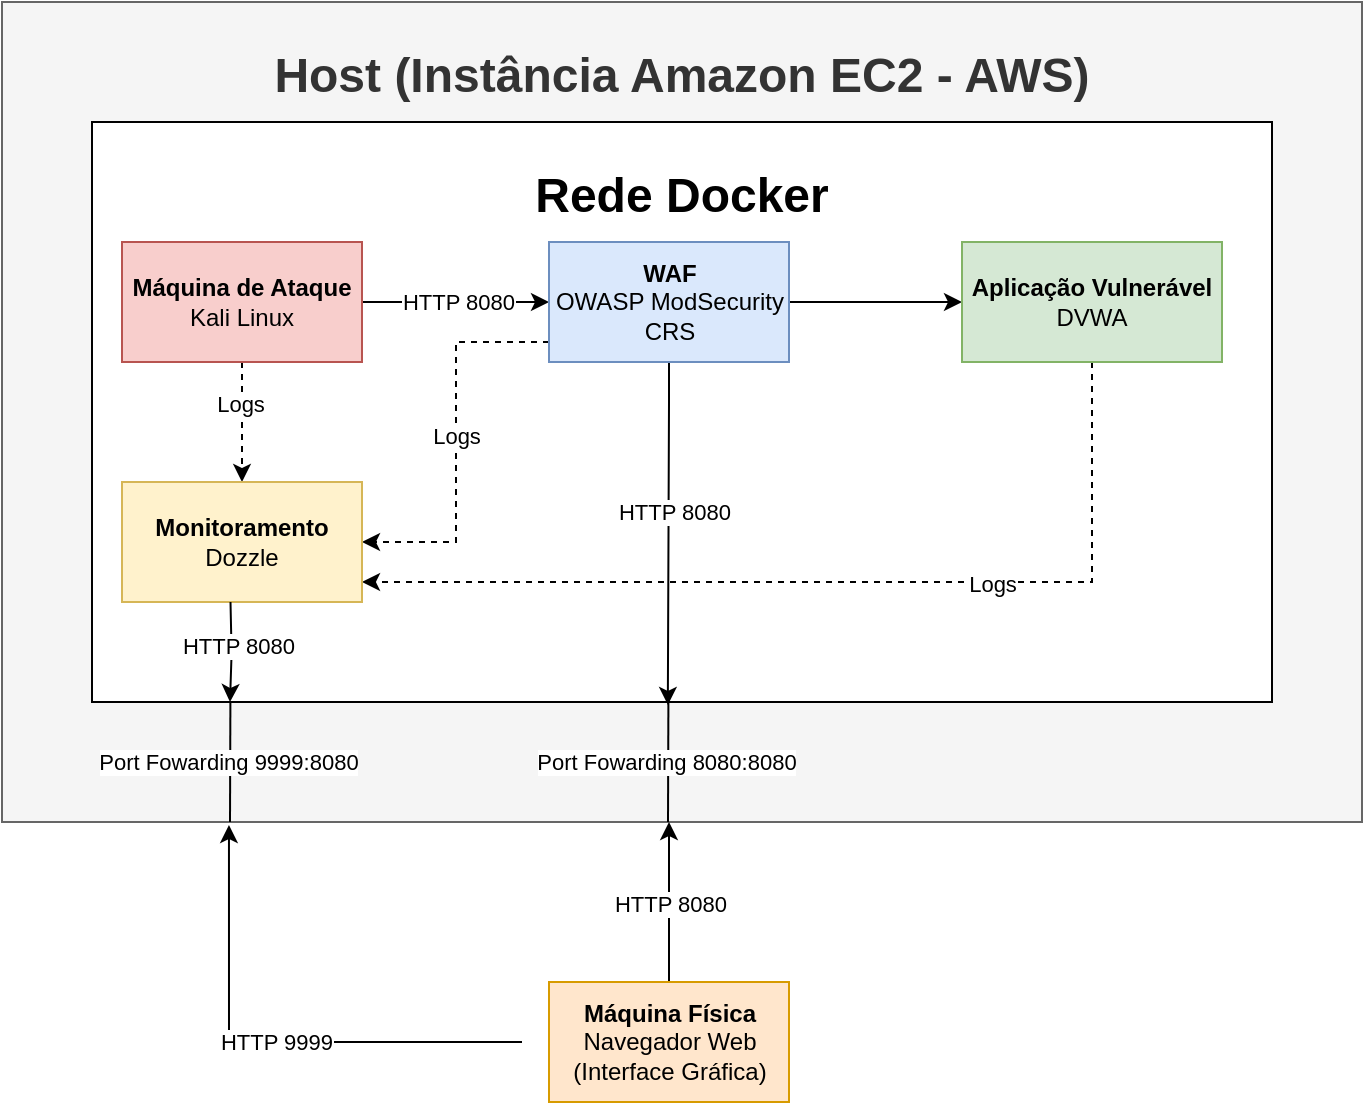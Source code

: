 <mxfile version="28.2.3">
  <diagram name="Página-1" id="sIRy0Af3gJCsxvbdjIeV">
    <mxGraphModel dx="1042" dy="1731" grid="1" gridSize="10" guides="1" tooltips="1" connect="1" arrows="1" fold="1" page="1" pageScale="1" pageWidth="827" pageHeight="1169" math="0" shadow="0">
      <root>
        <mxCell id="0" />
        <mxCell id="1" parent="0" />
        <mxCell id="0TjJ9HCO6MqigcVBuKSG-15" style="edgeStyle=orthogonalEdgeStyle;rounded=0;orthogonalLoop=1;jettySize=auto;html=1;exitX=0.5;exitY=1;exitDx=0;exitDy=0;" edge="1" parent="1" source="0TjJ9HCO6MqigcVBuKSG-11" target="0TjJ9HCO6MqigcVBuKSG-4">
          <mxGeometry relative="1" as="geometry" />
        </mxCell>
        <mxCell id="0TjJ9HCO6MqigcVBuKSG-11" value="&lt;h1&gt;Host (Instância Amazon EC2 - AWS)&lt;/h1&gt;" style="rounded=0;whiteSpace=wrap;html=1;verticalAlign=top;fillColor=#f5f5f5;fontColor=#333333;strokeColor=#666666;" vertex="1" parent="1">
          <mxGeometry x="100" y="-20" width="680" height="410" as="geometry" />
        </mxCell>
        <mxCell id="0TjJ9HCO6MqigcVBuKSG-4" value="&lt;h1&gt;Rede Docker&lt;/h1&gt;" style="rounded=0;whiteSpace=wrap;html=1;verticalAlign=top;" vertex="1" parent="1">
          <mxGeometry x="145" y="40" width="590" height="290" as="geometry" />
        </mxCell>
        <mxCell id="0TjJ9HCO6MqigcVBuKSG-5" style="edgeStyle=orthogonalEdgeStyle;rounded=0;orthogonalLoop=1;jettySize=auto;html=1;" edge="1" parent="1" source="0TjJ9HCO6MqigcVBuKSG-1" target="0TjJ9HCO6MqigcVBuKSG-2">
          <mxGeometry relative="1" as="geometry" />
        </mxCell>
        <mxCell id="0TjJ9HCO6MqigcVBuKSG-6" value="HTTP 8080" style="edgeLabel;html=1;align=center;verticalAlign=middle;resizable=0;points=[];" vertex="1" connectable="0" parent="0TjJ9HCO6MqigcVBuKSG-5">
          <mxGeometry x="0.014" relative="1" as="geometry">
            <mxPoint as="offset" />
          </mxGeometry>
        </mxCell>
        <mxCell id="0TjJ9HCO6MqigcVBuKSG-34" style="edgeStyle=orthogonalEdgeStyle;rounded=0;orthogonalLoop=1;jettySize=auto;html=1;dashed=1;" edge="1" parent="1" source="0TjJ9HCO6MqigcVBuKSG-1" target="0TjJ9HCO6MqigcVBuKSG-9">
          <mxGeometry relative="1" as="geometry" />
        </mxCell>
        <mxCell id="0TjJ9HCO6MqigcVBuKSG-40" value="Logs" style="edgeLabel;html=1;align=center;verticalAlign=middle;resizable=0;points=[];" vertex="1" connectable="0" parent="0TjJ9HCO6MqigcVBuKSG-34">
          <mxGeometry x="-0.293" y="-1" relative="1" as="geometry">
            <mxPoint as="offset" />
          </mxGeometry>
        </mxCell>
        <mxCell id="0TjJ9HCO6MqigcVBuKSG-1" value="&lt;b&gt;Máquina de Ataque&lt;/b&gt;&lt;br&gt;Kali Linux" style="rounded=0;whiteSpace=wrap;html=1;fillColor=#f8cecc;strokeColor=#b85450;" vertex="1" parent="1">
          <mxGeometry x="160" y="100" width="120" height="60" as="geometry" />
        </mxCell>
        <mxCell id="0TjJ9HCO6MqigcVBuKSG-7" style="edgeStyle=orthogonalEdgeStyle;rounded=0;orthogonalLoop=1;jettySize=auto;html=1;" edge="1" parent="1" source="0TjJ9HCO6MqigcVBuKSG-2" target="0TjJ9HCO6MqigcVBuKSG-3">
          <mxGeometry relative="1" as="geometry" />
        </mxCell>
        <mxCell id="0TjJ9HCO6MqigcVBuKSG-21" value="" style="edgeStyle=orthogonalEdgeStyle;rounded=0;orthogonalLoop=1;jettySize=auto;html=1;entryX=0.488;entryY=1.005;entryDx=0;entryDy=0;entryPerimeter=0;" edge="1" parent="1" source="0TjJ9HCO6MqigcVBuKSG-2" target="0TjJ9HCO6MqigcVBuKSG-4">
          <mxGeometry relative="1" as="geometry">
            <mxPoint x="433.5" y="270" as="targetPoint" />
          </mxGeometry>
        </mxCell>
        <mxCell id="0TjJ9HCO6MqigcVBuKSG-22" value="HTTP 8080" style="edgeLabel;html=1;align=center;verticalAlign=middle;resizable=0;points=[];" vertex="1" connectable="0" parent="0TjJ9HCO6MqigcVBuKSG-21">
          <mxGeometry x="-0.126" y="3" relative="1" as="geometry">
            <mxPoint as="offset" />
          </mxGeometry>
        </mxCell>
        <mxCell id="0TjJ9HCO6MqigcVBuKSG-36" style="edgeStyle=orthogonalEdgeStyle;rounded=0;orthogonalLoop=1;jettySize=auto;html=1;entryX=1;entryY=0.5;entryDx=0;entryDy=0;dashed=1;" edge="1" parent="1" source="0TjJ9HCO6MqigcVBuKSG-2" target="0TjJ9HCO6MqigcVBuKSG-9">
          <mxGeometry relative="1" as="geometry">
            <Array as="points">
              <mxPoint x="327" y="150" />
              <mxPoint x="327" y="250" />
            </Array>
          </mxGeometry>
        </mxCell>
        <mxCell id="0TjJ9HCO6MqigcVBuKSG-39" value="Logs" style="edgeLabel;html=1;align=center;verticalAlign=middle;resizable=0;points=[];" vertex="1" connectable="0" parent="0TjJ9HCO6MqigcVBuKSG-36">
          <mxGeometry x="-0.032" relative="1" as="geometry">
            <mxPoint as="offset" />
          </mxGeometry>
        </mxCell>
        <mxCell id="0TjJ9HCO6MqigcVBuKSG-2" value="&lt;b&gt;WAF&lt;/b&gt;&lt;br&gt;OWASP ModSecurity CRS" style="rounded=0;whiteSpace=wrap;html=1;fillColor=#dae8fc;strokeColor=#6c8ebf;" vertex="1" parent="1">
          <mxGeometry x="373.5" y="100" width="120" height="60" as="geometry" />
        </mxCell>
        <mxCell id="0TjJ9HCO6MqigcVBuKSG-37" style="edgeStyle=orthogonalEdgeStyle;rounded=0;orthogonalLoop=1;jettySize=auto;html=1;dashed=1;" edge="1" parent="1" source="0TjJ9HCO6MqigcVBuKSG-3" target="0TjJ9HCO6MqigcVBuKSG-9">
          <mxGeometry relative="1" as="geometry">
            <Array as="points">
              <mxPoint x="645" y="270" />
            </Array>
          </mxGeometry>
        </mxCell>
        <mxCell id="0TjJ9HCO6MqigcVBuKSG-38" value="Logs" style="edgeLabel;html=1;align=center;verticalAlign=middle;resizable=0;points=[];" vertex="1" connectable="0" parent="0TjJ9HCO6MqigcVBuKSG-37">
          <mxGeometry x="-0.324" y="1" relative="1" as="geometry">
            <mxPoint as="offset" />
          </mxGeometry>
        </mxCell>
        <mxCell id="0TjJ9HCO6MqigcVBuKSG-3" value="&lt;b&gt;Aplicação Vulnerável&lt;br&gt;&lt;/b&gt;DVWA" style="rounded=0;whiteSpace=wrap;html=1;fillColor=#d5e8d4;strokeColor=#82b366;" vertex="1" parent="1">
          <mxGeometry x="580" y="100" width="130" height="60" as="geometry" />
        </mxCell>
        <mxCell id="0TjJ9HCO6MqigcVBuKSG-9" value="&lt;b&gt;Monitoramento&lt;br&gt;&lt;/b&gt;Dozzle" style="rounded=0;whiteSpace=wrap;html=1;fillColor=#fff2cc;strokeColor=#d6b656;" vertex="1" parent="1">
          <mxGeometry x="160" y="220" width="120" height="60" as="geometry" />
        </mxCell>
        <mxCell id="0TjJ9HCO6MqigcVBuKSG-13" style="edgeStyle=orthogonalEdgeStyle;rounded=0;orthogonalLoop=1;jettySize=auto;html=1;entryX=0.5;entryY=1;entryDx=0;entryDy=0;" edge="1" parent="1" source="0TjJ9HCO6MqigcVBuKSG-12">
          <mxGeometry relative="1" as="geometry">
            <mxPoint x="433.5" y="390" as="targetPoint" />
          </mxGeometry>
        </mxCell>
        <mxCell id="0TjJ9HCO6MqigcVBuKSG-14" value="HTTP 8080" style="edgeLabel;html=1;align=center;verticalAlign=middle;resizable=0;points=[];" vertex="1" connectable="0" parent="0TjJ9HCO6MqigcVBuKSG-13">
          <mxGeometry x="-0.035" relative="1" as="geometry">
            <mxPoint as="offset" />
          </mxGeometry>
        </mxCell>
        <mxCell id="0TjJ9HCO6MqigcVBuKSG-12" value="&lt;b&gt;Máquina Física&lt;br&gt;&lt;/b&gt;Navegador Web (Interface Gráfica)" style="rounded=0;whiteSpace=wrap;html=1;fillColor=#ffe6cc;strokeColor=#d79b00;" vertex="1" parent="1">
          <mxGeometry x="373.5" y="470" width="120" height="60" as="geometry" />
        </mxCell>
        <mxCell id="0TjJ9HCO6MqigcVBuKSG-23" value="" style="endArrow=none;html=1;rounded=0;" edge="1" parent="1">
          <mxGeometry width="50" height="50" relative="1" as="geometry">
            <mxPoint x="433" y="390" as="sourcePoint" />
            <mxPoint x="433.2" y="330" as="targetPoint" />
          </mxGeometry>
        </mxCell>
        <mxCell id="0TjJ9HCO6MqigcVBuKSG-26" value="Port Fowarding 8080:8080" style="edgeLabel;html=1;align=center;verticalAlign=middle;resizable=0;points=[];" vertex="1" connectable="0" parent="0TjJ9HCO6MqigcVBuKSG-23">
          <mxGeometry x="0.02" y="1" relative="1" as="geometry">
            <mxPoint as="offset" />
          </mxGeometry>
        </mxCell>
        <mxCell id="0TjJ9HCO6MqigcVBuKSG-24" style="edgeStyle=orthogonalEdgeStyle;rounded=0;orthogonalLoop=1;jettySize=auto;html=1;entryX=0.186;entryY=1.004;entryDx=0;entryDy=0;entryPerimeter=0;" edge="1" parent="1">
          <mxGeometry relative="1" as="geometry">
            <mxPoint x="360" y="500" as="sourcePoint" />
            <mxPoint x="213.48" y="391.52" as="targetPoint" />
            <Array as="points">
              <mxPoint x="214" y="500" />
            </Array>
          </mxGeometry>
        </mxCell>
        <mxCell id="0TjJ9HCO6MqigcVBuKSG-25" value="HTTP 9999" style="edgeLabel;html=1;align=center;verticalAlign=middle;resizable=0;points=[];" vertex="1" connectable="0" parent="0TjJ9HCO6MqigcVBuKSG-24">
          <mxGeometry x="-0.035" relative="1" as="geometry">
            <mxPoint as="offset" />
          </mxGeometry>
        </mxCell>
        <mxCell id="0TjJ9HCO6MqigcVBuKSG-27" value="" style="endArrow=none;html=1;rounded=0;" edge="1" parent="1">
          <mxGeometry width="50" height="50" relative="1" as="geometry">
            <mxPoint x="214" y="390" as="sourcePoint" />
            <mxPoint x="214.2" y="330" as="targetPoint" />
          </mxGeometry>
        </mxCell>
        <mxCell id="0TjJ9HCO6MqigcVBuKSG-28" value="Port Fowarding 9999:8080" style="edgeLabel;html=1;align=center;verticalAlign=middle;resizable=0;points=[];" vertex="1" connectable="0" parent="0TjJ9HCO6MqigcVBuKSG-27">
          <mxGeometry x="0.02" y="1" relative="1" as="geometry">
            <mxPoint as="offset" />
          </mxGeometry>
        </mxCell>
        <mxCell id="0TjJ9HCO6MqigcVBuKSG-31" value="" style="edgeStyle=orthogonalEdgeStyle;rounded=0;orthogonalLoop=1;jettySize=auto;html=1;" edge="1" parent="1">
          <mxGeometry relative="1" as="geometry">
            <mxPoint x="214.25" y="280" as="sourcePoint" />
            <mxPoint x="214" y="330" as="targetPoint" />
          </mxGeometry>
        </mxCell>
        <mxCell id="0TjJ9HCO6MqigcVBuKSG-32" value="HTTP 8080" style="edgeLabel;html=1;align=center;verticalAlign=middle;resizable=0;points=[];" vertex="1" connectable="0" parent="0TjJ9HCO6MqigcVBuKSG-31">
          <mxGeometry x="-0.126" y="3" relative="1" as="geometry">
            <mxPoint as="offset" />
          </mxGeometry>
        </mxCell>
      </root>
    </mxGraphModel>
  </diagram>
</mxfile>
